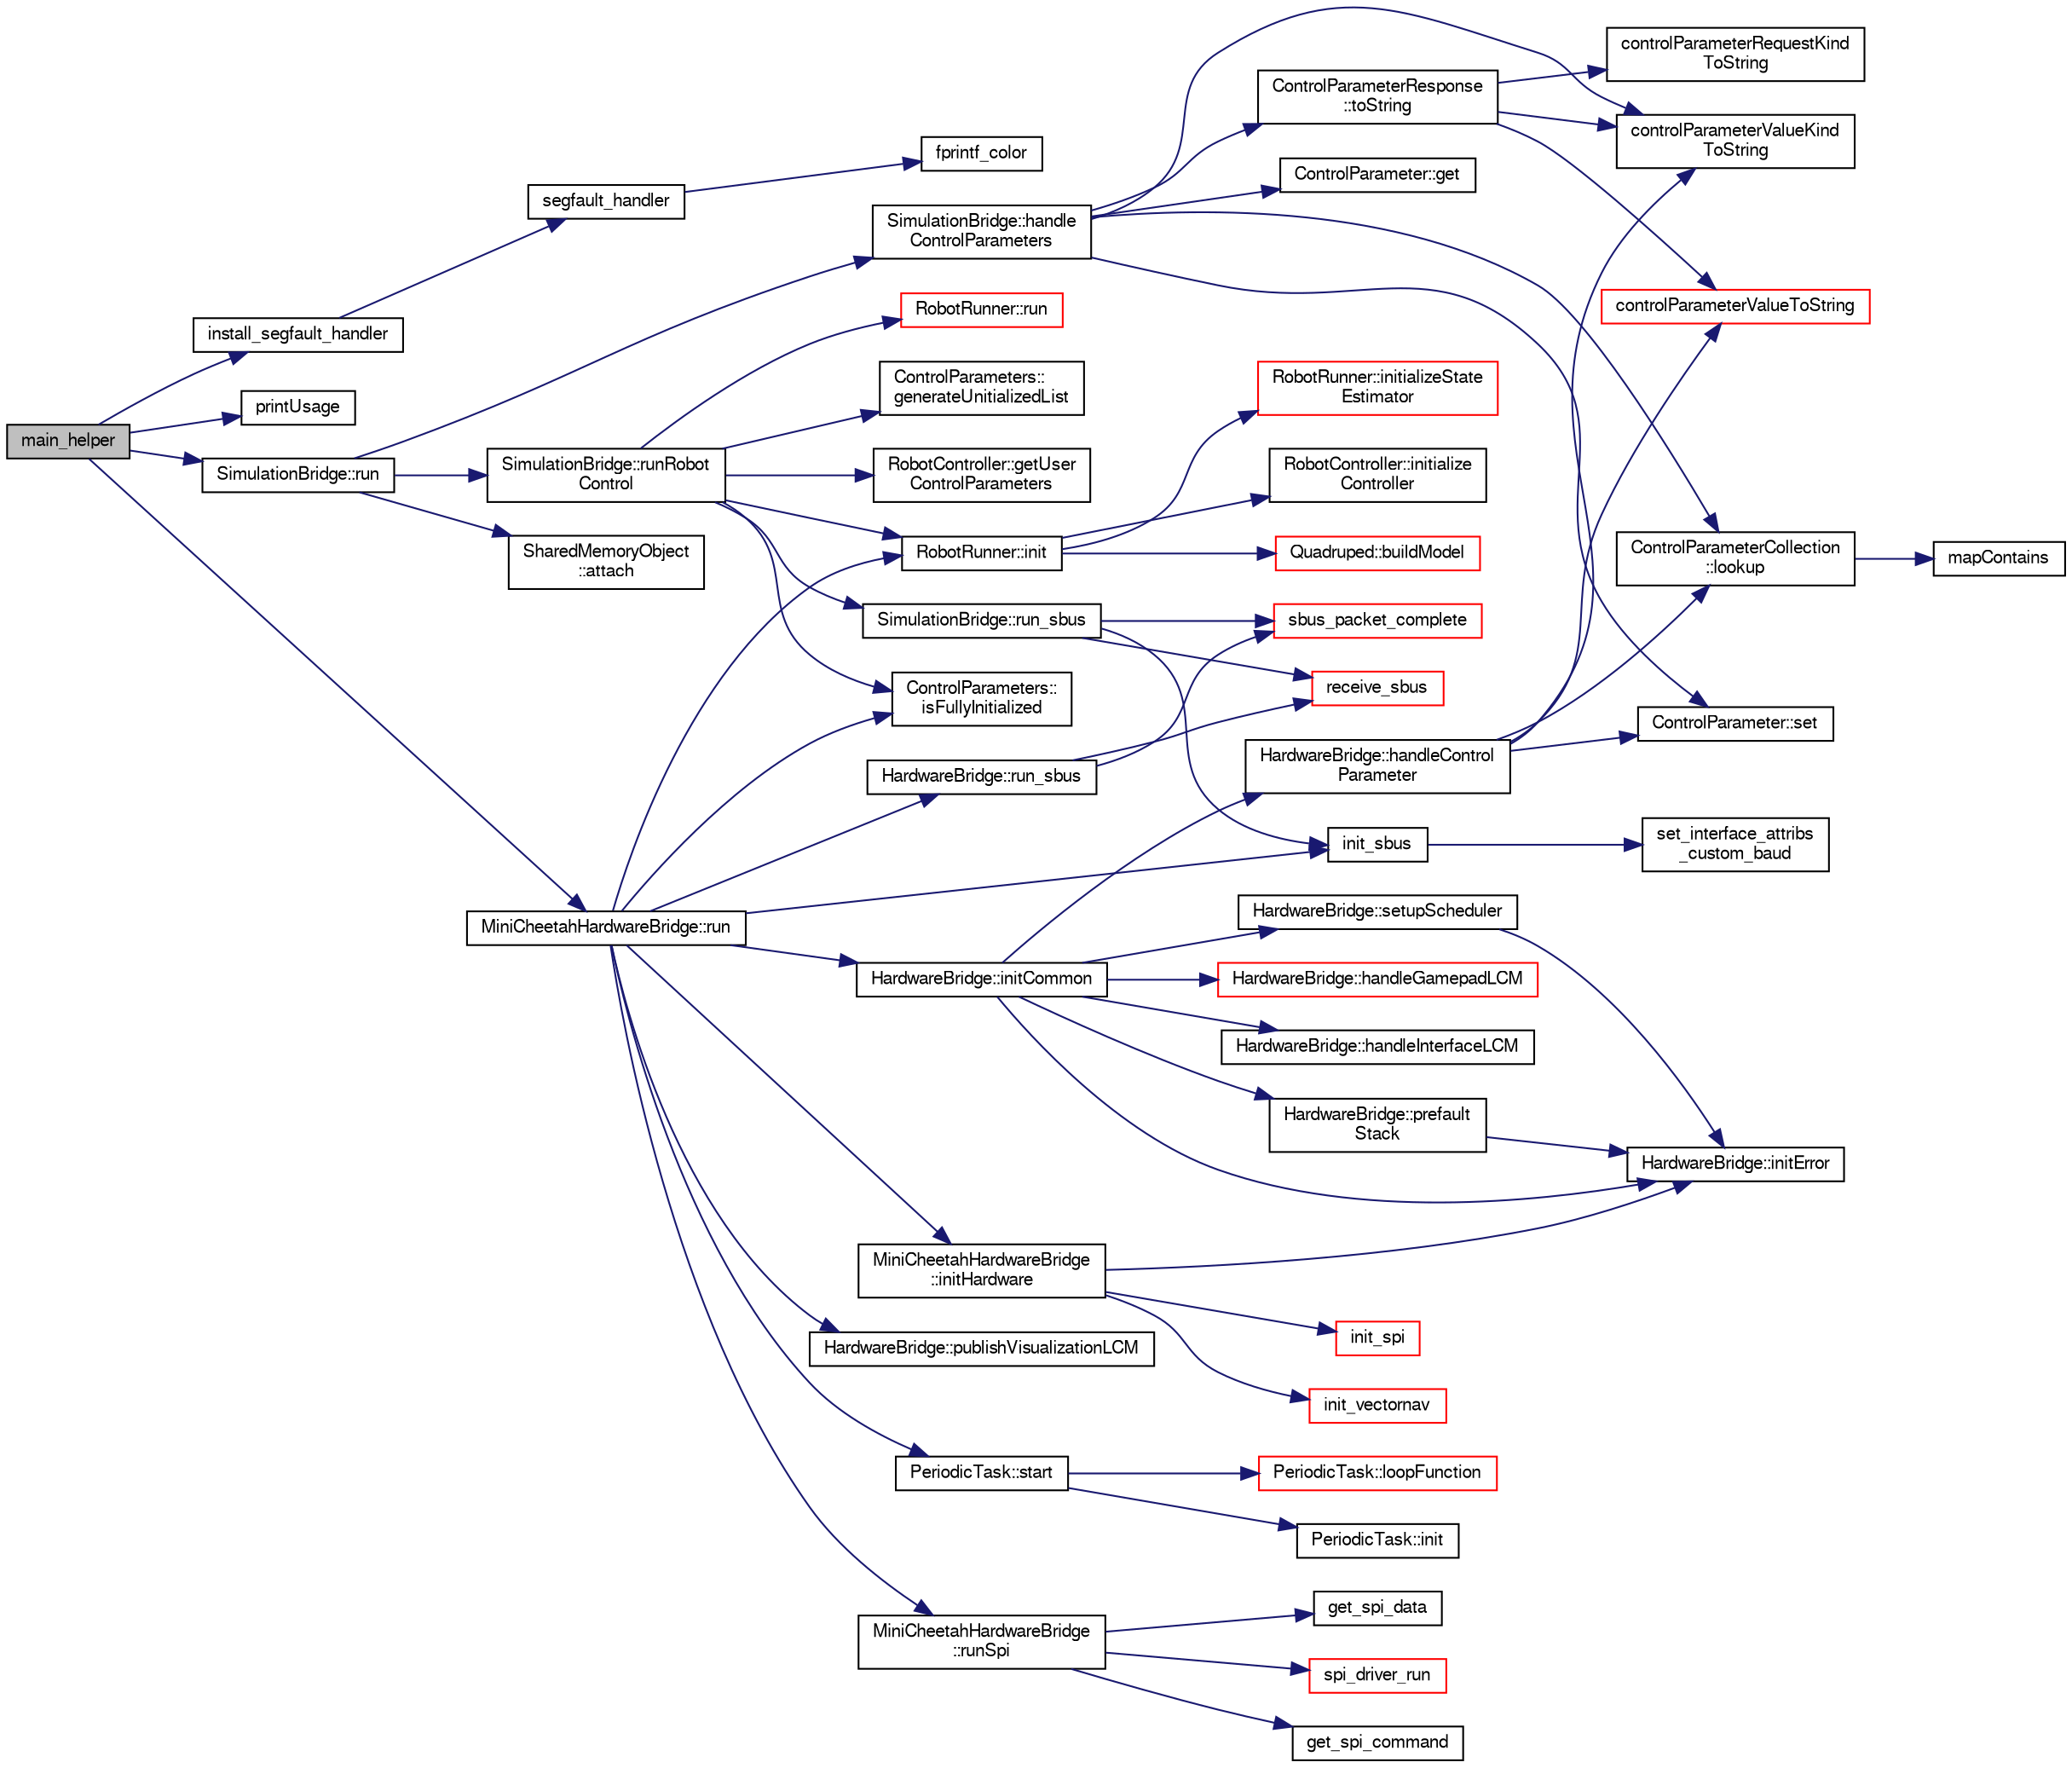 digraph "main_helper"
{
  edge [fontname="FreeSans",fontsize="10",labelfontname="FreeSans",labelfontsize="10"];
  node [fontname="FreeSans",fontsize="10",shape=record];
  rankdir="LR";
  Node1 [label="main_helper",height=0.2,width=0.4,color="black", fillcolor="grey75", style="filled", fontcolor="black"];
  Node1 -> Node2 [color="midnightblue",fontsize="10",style="solid",fontname="FreeSans"];
  Node2 [label="install_segfault_handler",height=0.2,width=0.4,color="black", fillcolor="white", style="filled",URL="$dd/d6d/_segfault_handler_8h.html#a13a0654cbf892725bd09b7d25d1fe57b"];
  Node2 -> Node3 [color="midnightblue",fontsize="10",style="solid",fontname="FreeSans"];
  Node3 [label="segfault_handler",height=0.2,width=0.4,color="black", fillcolor="white", style="filled",URL="$db/d17/_segfault_handler_8cpp.html#a20c4060e48b7a8bc188d81b87e974c05"];
  Node3 -> Node4 [color="midnightblue",fontsize="10",style="solid",fontname="FreeSans"];
  Node4 [label="fprintf_color",height=0.2,width=0.4,color="black", fillcolor="white", style="filled",URL="$d3/d68/_utilities__print_8h.html#ad7bc2708d6f29fc64b4b961eac94c2da"];
  Node1 -> Node5 [color="midnightblue",fontsize="10",style="solid",fontname="FreeSans"];
  Node5 [label="printUsage",height=0.2,width=0.4,color="black", fillcolor="white", style="filled",URL="$d3/dfa/main__helper_8cpp.html#aead97c99e70c0da7036fbbe230ef68b6"];
  Node1 -> Node6 [color="midnightblue",fontsize="10",style="solid",fontname="FreeSans"];
  Node6 [label="SimulationBridge::run",height=0.2,width=0.4,color="black", fillcolor="white", style="filled",URL="$d8/d3a/class_simulation_bridge.html#a0a9846e88d9afe3370ffe10db348a366"];
  Node6 -> Node7 [color="midnightblue",fontsize="10",style="solid",fontname="FreeSans"];
  Node7 [label="SharedMemoryObject\l::attach",height=0.2,width=0.4,color="black", fillcolor="white", style="filled",URL="$d1/d8d/class_shared_memory_object.html#a62656128cd792e54088e8f75315d05bc"];
  Node6 -> Node8 [color="midnightblue",fontsize="10",style="solid",fontname="FreeSans"];
  Node8 [label="SimulationBridge::handle\lControlParameters",height=0.2,width=0.4,color="black", fillcolor="white", style="filled",URL="$d8/d3a/class_simulation_bridge.html#aba095e0bb12ca2f27d64e32015c397c1"];
  Node8 -> Node9 [color="midnightblue",fontsize="10",style="solid",fontname="FreeSans"];
  Node9 [label="ControlParameterCollection\l::lookup",height=0.2,width=0.4,color="black", fillcolor="white", style="filled",URL="$dd/da1/class_control_parameter_collection.html#a9e6262aa46992ca879b50d70df030a56"];
  Node9 -> Node10 [color="midnightblue",fontsize="10",style="solid",fontname="FreeSans"];
  Node10 [label="mapContains",height=0.2,width=0.4,color="black", fillcolor="white", style="filled",URL="$de/df0/utilities_8h.html#a8ee36d7e1f86b7307f0e0aef157237a7"];
  Node8 -> Node11 [color="midnightblue",fontsize="10",style="solid",fontname="FreeSans"];
  Node11 [label="controlParameterValueKind\lToString",height=0.2,width=0.4,color="black", fillcolor="white", style="filled",URL="$d2/d01/_control_parameters_8h.html#a39a31ac35492a7e98110f7301430b5fe"];
  Node8 -> Node12 [color="midnightblue",fontsize="10",style="solid",fontname="FreeSans"];
  Node12 [label="ControlParameter::set",height=0.2,width=0.4,color="black", fillcolor="white", style="filled",URL="$da/d98/class_control_parameter.html#ac508d1f24bf918c65d717f5389553e83"];
  Node8 -> Node13 [color="midnightblue",fontsize="10",style="solid",fontname="FreeSans"];
  Node13 [label="ControlParameterResponse\l::toString",height=0.2,width=0.4,color="black", fillcolor="white", style="filled",URL="$d4/d34/struct_control_parameter_response.html#a62038efa1fc5e7447a7dc5cf4e6db97c"];
  Node13 -> Node14 [color="midnightblue",fontsize="10",style="solid",fontname="FreeSans"];
  Node14 [label="controlParameterRequestKind\lToString",height=0.2,width=0.4,color="black", fillcolor="white", style="filled",URL="$d6/de9/_control_parameter_interface_8h.html#aec18dbc0e1e7ea54b4204c75221178af"];
  Node13 -> Node11 [color="midnightblue",fontsize="10",style="solid",fontname="FreeSans"];
  Node13 -> Node15 [color="midnightblue",fontsize="10",style="solid",fontname="FreeSans"];
  Node15 [label="controlParameterValueToString",height=0.2,width=0.4,color="red", fillcolor="white", style="filled",URL="$d2/d01/_control_parameters_8h.html#a845e4adacbcbd157527c891bb3fa4b74"];
  Node8 -> Node16 [color="midnightblue",fontsize="10",style="solid",fontname="FreeSans"];
  Node16 [label="ControlParameter::get",height=0.2,width=0.4,color="black", fillcolor="white", style="filled",URL="$da/d98/class_control_parameter.html#a7f99bfb6f7efc528ec1487f7caf57bba"];
  Node6 -> Node17 [color="midnightblue",fontsize="10",style="solid",fontname="FreeSans"];
  Node17 [label="SimulationBridge::runRobot\lControl",height=0.2,width=0.4,color="black", fillcolor="white", style="filled",URL="$d8/d3a/class_simulation_bridge.html#a3396c7d142b6d3be5c65fc17adad05a0"];
  Node17 -> Node18 [color="midnightblue",fontsize="10",style="solid",fontname="FreeSans"];
  Node18 [label="ControlParameters::\lisFullyInitialized",height=0.2,width=0.4,color="black", fillcolor="white", style="filled",URL="$d8/d86/class_control_parameters.html#a12b144b3d659080b6e0bfd93569b566e"];
  Node17 -> Node19 [color="midnightblue",fontsize="10",style="solid",fontname="FreeSans"];
  Node19 [label="ControlParameters::\lgenerateUnitializedList",height=0.2,width=0.4,color="black", fillcolor="white", style="filled",URL="$d8/d86/class_control_parameters.html#a6fc860c65c6484562dfc922cb5806410"];
  Node17 -> Node20 [color="midnightblue",fontsize="10",style="solid",fontname="FreeSans"];
  Node20 [label="RobotController::getUser\lControlParameters",height=0.2,width=0.4,color="black", fillcolor="white", style="filled",URL="$d4/d6a/class_robot_controller.html#a4f978bdc5c1e5c868ca578f1061489e7"];
  Node17 -> Node21 [color="midnightblue",fontsize="10",style="solid",fontname="FreeSans"];
  Node21 [label="RobotRunner::init",height=0.2,width=0.4,color="black", fillcolor="white", style="filled",URL="$d9/d42/class_robot_runner.html#affa2cfda073a7b1742561154c3081ae5"];
  Node21 -> Node22 [color="midnightblue",fontsize="10",style="solid",fontname="FreeSans"];
  Node22 [label="Quadruped::buildModel",height=0.2,width=0.4,color="red", fillcolor="white", style="filled",URL="$dc/d66/class_quadruped.html#ae3725898959888f0885981c43f127a07"];
  Node21 -> Node23 [color="midnightblue",fontsize="10",style="solid",fontname="FreeSans"];
  Node23 [label="RobotRunner::initializeState\lEstimator",height=0.2,width=0.4,color="red", fillcolor="white", style="filled",URL="$d9/d42/class_robot_runner.html#a2690089988868e09ee5827788bded47a"];
  Node21 -> Node24 [color="midnightblue",fontsize="10",style="solid",fontname="FreeSans"];
  Node24 [label="RobotController::initialize\lController",height=0.2,width=0.4,color="black", fillcolor="white", style="filled",URL="$d4/d6a/class_robot_controller.html#a4eef800145cb801ea6296630119b4a65"];
  Node17 -> Node25 [color="midnightblue",fontsize="10",style="solid",fontname="FreeSans"];
  Node25 [label="SimulationBridge::run_sbus",height=0.2,width=0.4,color="black", fillcolor="white", style="filled",URL="$d8/d3a/class_simulation_bridge.html#aad85f4ea0a490daed77d90efff2dcc92"];
  Node25 -> Node26 [color="midnightblue",fontsize="10",style="solid",fontname="FreeSans"];
  Node26 [label="init_sbus",height=0.2,width=0.4,color="black", fillcolor="white", style="filled",URL="$d1/d95/rt__sbus_8h.html#a1f8bbf50154d9822f453616920c26127"];
  Node26 -> Node27 [color="midnightblue",fontsize="10",style="solid",fontname="FreeSans"];
  Node27 [label="set_interface_attribs\l_custom_baud",height=0.2,width=0.4,color="black", fillcolor="white", style="filled",URL="$de/d23/rt__serial_8h.html#adc24908fd964d1eeb3b4dcd058a06e0d",tooltip="Configure serial port. "];
  Node25 -> Node28 [color="midnightblue",fontsize="10",style="solid",fontname="FreeSans"];
  Node28 [label="receive_sbus",height=0.2,width=0.4,color="red", fillcolor="white", style="filled",URL="$d1/d95/rt__sbus_8h.html#ab44d038981e16325d8aec78b2c1011bf"];
  Node25 -> Node29 [color="midnightblue",fontsize="10",style="solid",fontname="FreeSans"];
  Node29 [label="sbus_packet_complete",height=0.2,width=0.4,color="red", fillcolor="white", style="filled",URL="$d4/dd2/rt__interface__lcm_8h.html#a3f348fdbac738fe554e4543dee262081",tooltip="Function which handles the completion of an SBUS Packet and overrides the LCM control settings as des..."];
  Node17 -> Node30 [color="midnightblue",fontsize="10",style="solid",fontname="FreeSans"];
  Node30 [label="RobotRunner::run",height=0.2,width=0.4,color="red", fillcolor="white", style="filled",URL="$d9/d42/class_robot_runner.html#a00f9204f3367b9948a2053e66d92c844"];
  Node1 -> Node31 [color="midnightblue",fontsize="10",style="solid",fontname="FreeSans"];
  Node31 [label="MiniCheetahHardwareBridge::run",height=0.2,width=0.4,color="black", fillcolor="white", style="filled",URL="$d0/dc5/class_mini_cheetah_hardware_bridge.html#a685c0e118f44327e7734119bd232d484"];
  Node31 -> Node32 [color="midnightblue",fontsize="10",style="solid",fontname="FreeSans"];
  Node32 [label="HardwareBridge::initCommon",height=0.2,width=0.4,color="black", fillcolor="white", style="filled",URL="$d8/dd8/class_hardware_bridge.html#a4a8078bc3b30d7260281598990243262"];
  Node32 -> Node33 [color="midnightblue",fontsize="10",style="solid",fontname="FreeSans"];
  Node33 [label="HardwareBridge::prefault\lStack",height=0.2,width=0.4,color="black", fillcolor="white", style="filled",URL="$d8/dd8/class_hardware_bridge.html#abbe4b85c2153d1c4f9718b678587cc7b"];
  Node33 -> Node34 [color="midnightblue",fontsize="10",style="solid",fontname="FreeSans"];
  Node34 [label="HardwareBridge::initError",height=0.2,width=0.4,color="black", fillcolor="white", style="filled",URL="$d8/dd8/class_hardware_bridge.html#a92eb174542c2885280ad77c257d887b8"];
  Node32 -> Node35 [color="midnightblue",fontsize="10",style="solid",fontname="FreeSans"];
  Node35 [label="HardwareBridge::setupScheduler",height=0.2,width=0.4,color="black", fillcolor="white", style="filled",URL="$d8/dd8/class_hardware_bridge.html#a6b4e33274b7f6f1a78987d9b5480f9b5"];
  Node35 -> Node34 [color="midnightblue",fontsize="10",style="solid",fontname="FreeSans"];
  Node32 -> Node34 [color="midnightblue",fontsize="10",style="solid",fontname="FreeSans"];
  Node32 -> Node36 [color="midnightblue",fontsize="10",style="solid",fontname="FreeSans"];
  Node36 [label="HardwareBridge::handleGamepadLCM",height=0.2,width=0.4,color="red", fillcolor="white", style="filled",URL="$d8/dd8/class_hardware_bridge.html#ae6905c9dcc7d67badb4bcd79ef6f62a1"];
  Node32 -> Node37 [color="midnightblue",fontsize="10",style="solid",fontname="FreeSans"];
  Node37 [label="HardwareBridge::handleControl\lParameter",height=0.2,width=0.4,color="black", fillcolor="white", style="filled",URL="$d8/dd8/class_hardware_bridge.html#aa5bd1ccd29e15e2f0ecb5b3f65795784"];
  Node37 -> Node9 [color="midnightblue",fontsize="10",style="solid",fontname="FreeSans"];
  Node37 -> Node11 [color="midnightblue",fontsize="10",style="solid",fontname="FreeSans"];
  Node37 -> Node12 [color="midnightblue",fontsize="10",style="solid",fontname="FreeSans"];
  Node37 -> Node15 [color="midnightblue",fontsize="10",style="solid",fontname="FreeSans"];
  Node32 -> Node38 [color="midnightblue",fontsize="10",style="solid",fontname="FreeSans"];
  Node38 [label="HardwareBridge::handleInterfaceLCM",height=0.2,width=0.4,color="black", fillcolor="white", style="filled",URL="$d8/dd8/class_hardware_bridge.html#aa6d23f7fccce82cb3a351dd48c4433be"];
  Node31 -> Node39 [color="midnightblue",fontsize="10",style="solid",fontname="FreeSans"];
  Node39 [label="MiniCheetahHardwareBridge\l::initHardware",height=0.2,width=0.4,color="black", fillcolor="white", style="filled",URL="$d0/dc5/class_mini_cheetah_hardware_bridge.html#aa2ed52f47d4bfb659e1d4d74930774dc"];
  Node39 -> Node40 [color="midnightblue",fontsize="10",style="solid",fontname="FreeSans"];
  Node40 [label="init_vectornav",height=0.2,width=0.4,color="red", fillcolor="white", style="filled",URL="$d3/dee/rt__vectornav_8h.html#aedc93ce31e71111cccb1c83ce82114de"];
  Node39 -> Node34 [color="midnightblue",fontsize="10",style="solid",fontname="FreeSans"];
  Node39 -> Node41 [color="midnightblue",fontsize="10",style="solid",fontname="FreeSans"];
  Node41 [label="init_spi",height=0.2,width=0.4,color="red", fillcolor="white", style="filled",URL="$d0/dae/rt__spi_8h.html#a8eb9780a3438ec02c70314744f91f3c7"];
  Node31 -> Node18 [color="midnightblue",fontsize="10",style="solid",fontname="FreeSans"];
  Node31 -> Node21 [color="midnightblue",fontsize="10",style="solid",fontname="FreeSans"];
  Node31 -> Node42 [color="midnightblue",fontsize="10",style="solid",fontname="FreeSans"];
  Node42 [label="PeriodicTask::start",height=0.2,width=0.4,color="black", fillcolor="white", style="filled",URL="$de/d2f/class_periodic_task.html#a23a65ac2dff9750a0f0d6416f2f32a6f"];
  Node42 -> Node43 [color="midnightblue",fontsize="10",style="solid",fontname="FreeSans"];
  Node43 [label="PeriodicTask::init",height=0.2,width=0.4,color="black", fillcolor="white", style="filled",URL="$de/d2f/class_periodic_task.html#a8bc384b67a67e01b29afc0362732204d"];
  Node42 -> Node44 [color="midnightblue",fontsize="10",style="solid",fontname="FreeSans"];
  Node44 [label="PeriodicTask::loopFunction",height=0.2,width=0.4,color="red", fillcolor="white", style="filled",URL="$de/d2f/class_periodic_task.html#a749e849501c8369723c1b7822c5a2dc5"];
  Node31 -> Node45 [color="midnightblue",fontsize="10",style="solid",fontname="FreeSans"];
  Node45 [label="MiniCheetahHardwareBridge\l::runSpi",height=0.2,width=0.4,color="black", fillcolor="white", style="filled",URL="$d0/dc5/class_mini_cheetah_hardware_bridge.html#ac33018c7266f82d92828cfda21b9b6b2"];
  Node45 -> Node46 [color="midnightblue",fontsize="10",style="solid",fontname="FreeSans"];
  Node46 [label="get_spi_command",height=0.2,width=0.4,color="black", fillcolor="white", style="filled",URL="$d0/dae/rt__spi_8h.html#a3e61e97e0ec55d0c36c2883793c12c08"];
  Node45 -> Node47 [color="midnightblue",fontsize="10",style="solid",fontname="FreeSans"];
  Node47 [label="get_spi_data",height=0.2,width=0.4,color="black", fillcolor="white", style="filled",URL="$d0/dae/rt__spi_8h.html#a86aa57487cebed6685ec3a22729662e6"];
  Node45 -> Node48 [color="midnightblue",fontsize="10",style="solid",fontname="FreeSans"];
  Node48 [label="spi_driver_run",height=0.2,width=0.4,color="red", fillcolor="white", style="filled",URL="$d0/dae/rt__spi_8h.html#a684e8d785e723147c81388a694a72454"];
  Node31 -> Node49 [color="midnightblue",fontsize="10",style="solid",fontname="FreeSans"];
  Node49 [label="HardwareBridge::publishVisualizationLCM",height=0.2,width=0.4,color="black", fillcolor="white", style="filled",URL="$d8/dd8/class_hardware_bridge.html#a83a317be30bef73635e34beb19a303ac"];
  Node31 -> Node26 [color="midnightblue",fontsize="10",style="solid",fontname="FreeSans"];
  Node31 -> Node50 [color="midnightblue",fontsize="10",style="solid",fontname="FreeSans"];
  Node50 [label="HardwareBridge::run_sbus",height=0.2,width=0.4,color="black", fillcolor="white", style="filled",URL="$d8/dd8/class_hardware_bridge.html#aa3e2460f9609470b32190353d9da2cd9"];
  Node50 -> Node28 [color="midnightblue",fontsize="10",style="solid",fontname="FreeSans"];
  Node50 -> Node29 [color="midnightblue",fontsize="10",style="solid",fontname="FreeSans"];
}
